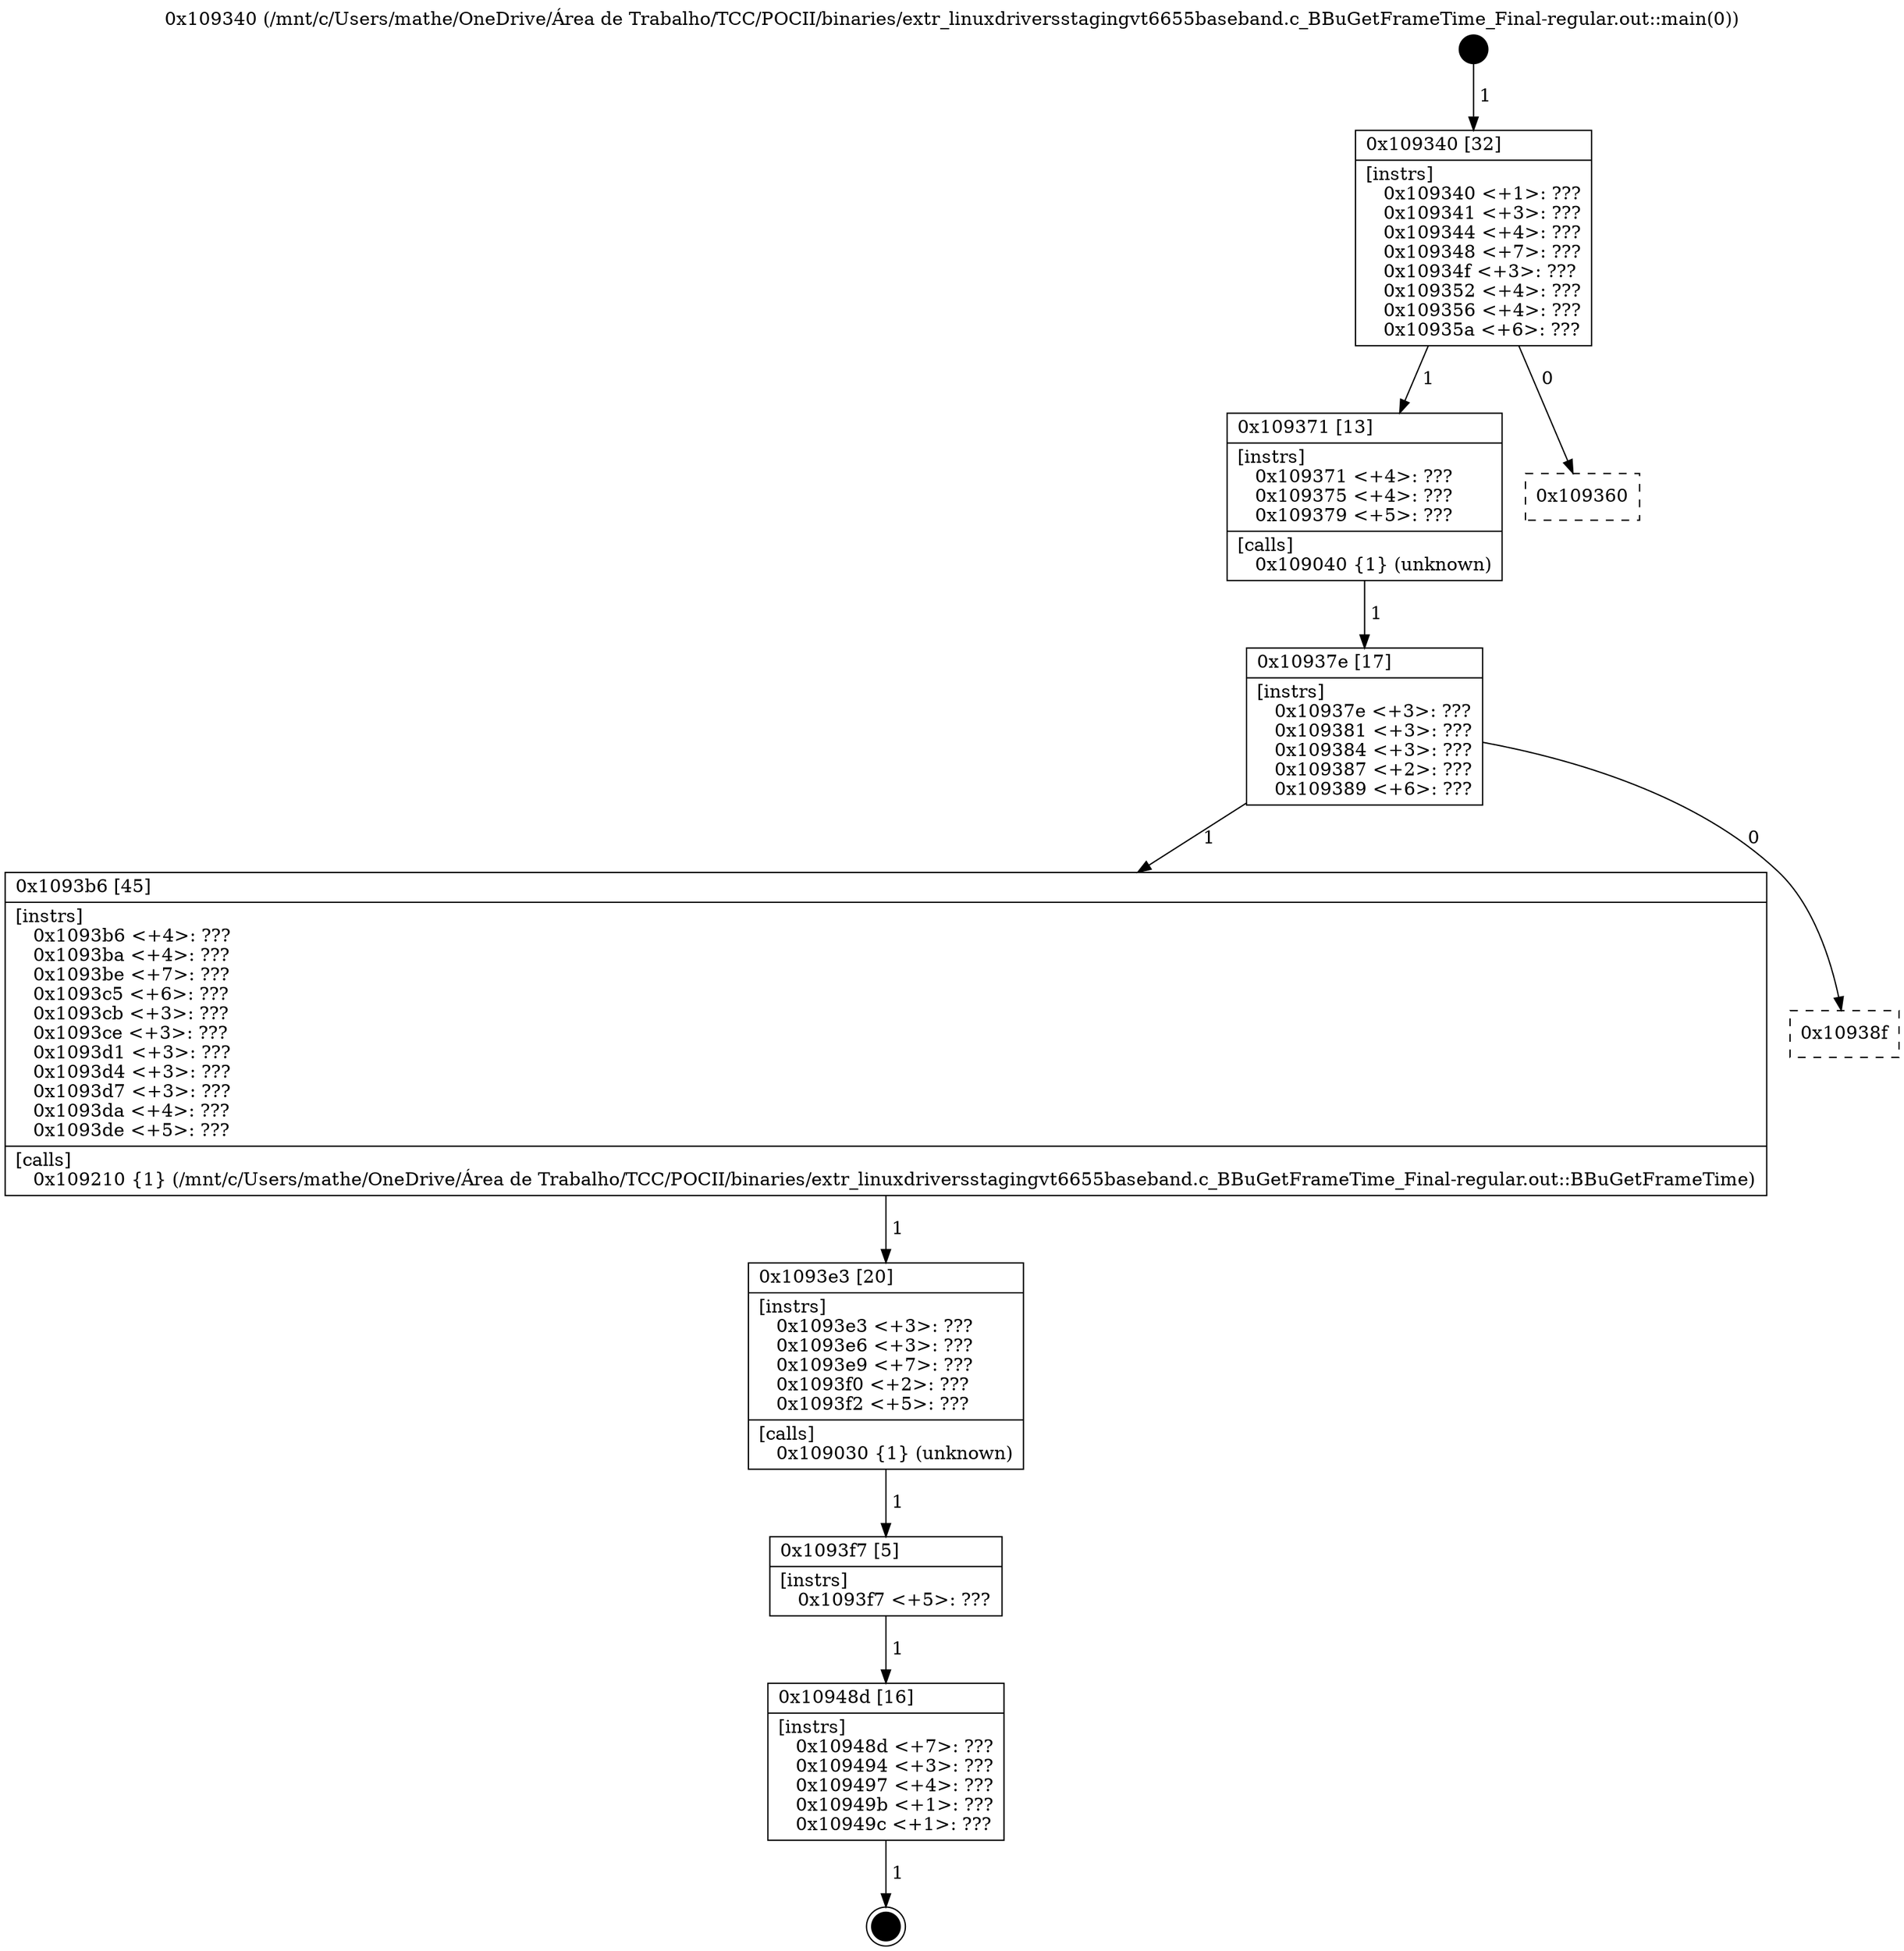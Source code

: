 digraph "0x109340" {
  label = "0x109340 (/mnt/c/Users/mathe/OneDrive/Área de Trabalho/TCC/POCII/binaries/extr_linuxdriversstagingvt6655baseband.c_BBuGetFrameTime_Final-regular.out::main(0))"
  labelloc = "t"
  node[shape=record]

  Entry [label="",width=0.3,height=0.3,shape=circle,fillcolor=black,style=filled]
  "0x109340" [label="{
     0x109340 [32]\l
     | [instrs]\l
     &nbsp;&nbsp;0x109340 \<+1\>: ???\l
     &nbsp;&nbsp;0x109341 \<+3\>: ???\l
     &nbsp;&nbsp;0x109344 \<+4\>: ???\l
     &nbsp;&nbsp;0x109348 \<+7\>: ???\l
     &nbsp;&nbsp;0x10934f \<+3\>: ???\l
     &nbsp;&nbsp;0x109352 \<+4\>: ???\l
     &nbsp;&nbsp;0x109356 \<+4\>: ???\l
     &nbsp;&nbsp;0x10935a \<+6\>: ???\l
  }"]
  "0x109371" [label="{
     0x109371 [13]\l
     | [instrs]\l
     &nbsp;&nbsp;0x109371 \<+4\>: ???\l
     &nbsp;&nbsp;0x109375 \<+4\>: ???\l
     &nbsp;&nbsp;0x109379 \<+5\>: ???\l
     | [calls]\l
     &nbsp;&nbsp;0x109040 \{1\} (unknown)\l
  }"]
  "0x109360" [label="{
     0x109360\l
  }", style=dashed]
  "0x10937e" [label="{
     0x10937e [17]\l
     | [instrs]\l
     &nbsp;&nbsp;0x10937e \<+3\>: ???\l
     &nbsp;&nbsp;0x109381 \<+3\>: ???\l
     &nbsp;&nbsp;0x109384 \<+3\>: ???\l
     &nbsp;&nbsp;0x109387 \<+2\>: ???\l
     &nbsp;&nbsp;0x109389 \<+6\>: ???\l
  }"]
  "0x1093b6" [label="{
     0x1093b6 [45]\l
     | [instrs]\l
     &nbsp;&nbsp;0x1093b6 \<+4\>: ???\l
     &nbsp;&nbsp;0x1093ba \<+4\>: ???\l
     &nbsp;&nbsp;0x1093be \<+7\>: ???\l
     &nbsp;&nbsp;0x1093c5 \<+6\>: ???\l
     &nbsp;&nbsp;0x1093cb \<+3\>: ???\l
     &nbsp;&nbsp;0x1093ce \<+3\>: ???\l
     &nbsp;&nbsp;0x1093d1 \<+3\>: ???\l
     &nbsp;&nbsp;0x1093d4 \<+3\>: ???\l
     &nbsp;&nbsp;0x1093d7 \<+3\>: ???\l
     &nbsp;&nbsp;0x1093da \<+4\>: ???\l
     &nbsp;&nbsp;0x1093de \<+5\>: ???\l
     | [calls]\l
     &nbsp;&nbsp;0x109210 \{1\} (/mnt/c/Users/mathe/OneDrive/Área de Trabalho/TCC/POCII/binaries/extr_linuxdriversstagingvt6655baseband.c_BBuGetFrameTime_Final-regular.out::BBuGetFrameTime)\l
  }"]
  "0x10938f" [label="{
     0x10938f\l
  }", style=dashed]
  "0x1093e3" [label="{
     0x1093e3 [20]\l
     | [instrs]\l
     &nbsp;&nbsp;0x1093e3 \<+3\>: ???\l
     &nbsp;&nbsp;0x1093e6 \<+3\>: ???\l
     &nbsp;&nbsp;0x1093e9 \<+7\>: ???\l
     &nbsp;&nbsp;0x1093f0 \<+2\>: ???\l
     &nbsp;&nbsp;0x1093f2 \<+5\>: ???\l
     | [calls]\l
     &nbsp;&nbsp;0x109030 \{1\} (unknown)\l
  }"]
  "0x1093f7" [label="{
     0x1093f7 [5]\l
     | [instrs]\l
     &nbsp;&nbsp;0x1093f7 \<+5\>: ???\l
  }"]
  "0x10948d" [label="{
     0x10948d [16]\l
     | [instrs]\l
     &nbsp;&nbsp;0x10948d \<+7\>: ???\l
     &nbsp;&nbsp;0x109494 \<+3\>: ???\l
     &nbsp;&nbsp;0x109497 \<+4\>: ???\l
     &nbsp;&nbsp;0x10949b \<+1\>: ???\l
     &nbsp;&nbsp;0x10949c \<+1\>: ???\l
  }"]
  Exit [label="",width=0.3,height=0.3,shape=circle,fillcolor=black,style=filled,peripheries=2]
  Entry -> "0x109340" [label=" 1"]
  "0x109340" -> "0x109371" [label=" 1"]
  "0x109340" -> "0x109360" [label=" 0"]
  "0x109371" -> "0x10937e" [label=" 1"]
  "0x10937e" -> "0x1093b6" [label=" 1"]
  "0x10937e" -> "0x10938f" [label=" 0"]
  "0x1093b6" -> "0x1093e3" [label=" 1"]
  "0x1093e3" -> "0x1093f7" [label=" 1"]
  "0x1093f7" -> "0x10948d" [label=" 1"]
  "0x10948d" -> Exit [label=" 1"]
}
